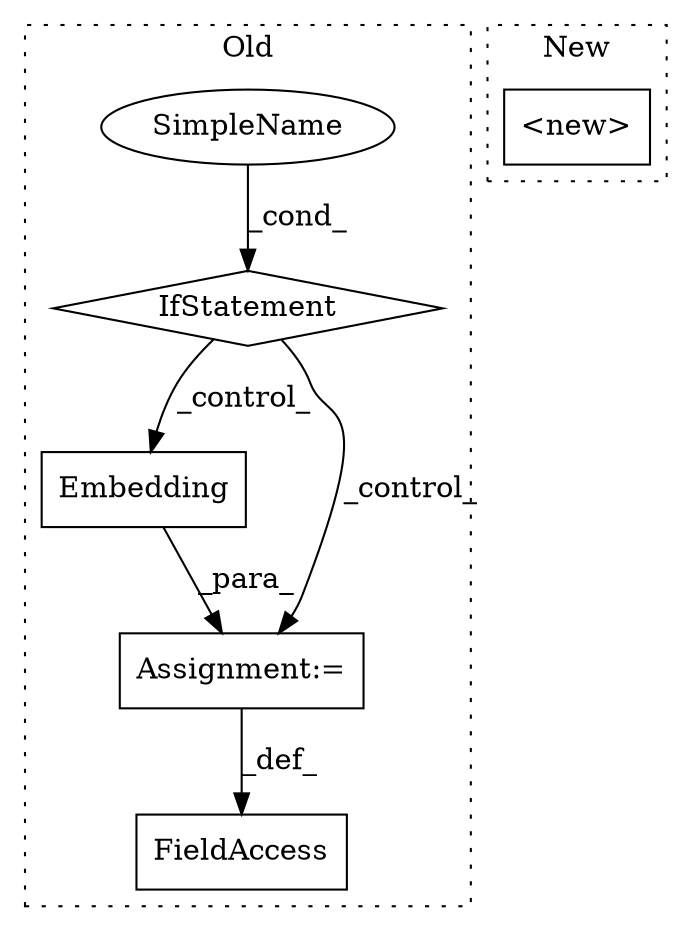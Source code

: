 digraph G {
subgraph cluster0 {
1 [label="Embedding" a="32" s="11574,11646" l="10,1" shape="box"];
3 [label="Assignment:=" a="7" s="11573" l="1" shape="box"];
4 [label="FieldAccess" a="22" s="11541" l="32" shape="box"];
5 [label="SimpleName" a="42" s="" l="" shape="ellipse"];
6 [label="IfStatement" a="25" s="10972,11016" l="4,2" shape="diamond"];
label = "Old";
style="dotted";
}
subgraph cluster1 {
2 [label="<new>" a="46" s="13794" l="8" shape="box"];
label = "New";
style="dotted";
}
1 -> 3 [label="_para_"];
3 -> 4 [label="_def_"];
5 -> 6 [label="_cond_"];
6 -> 1 [label="_control_"];
6 -> 3 [label="_control_"];
}